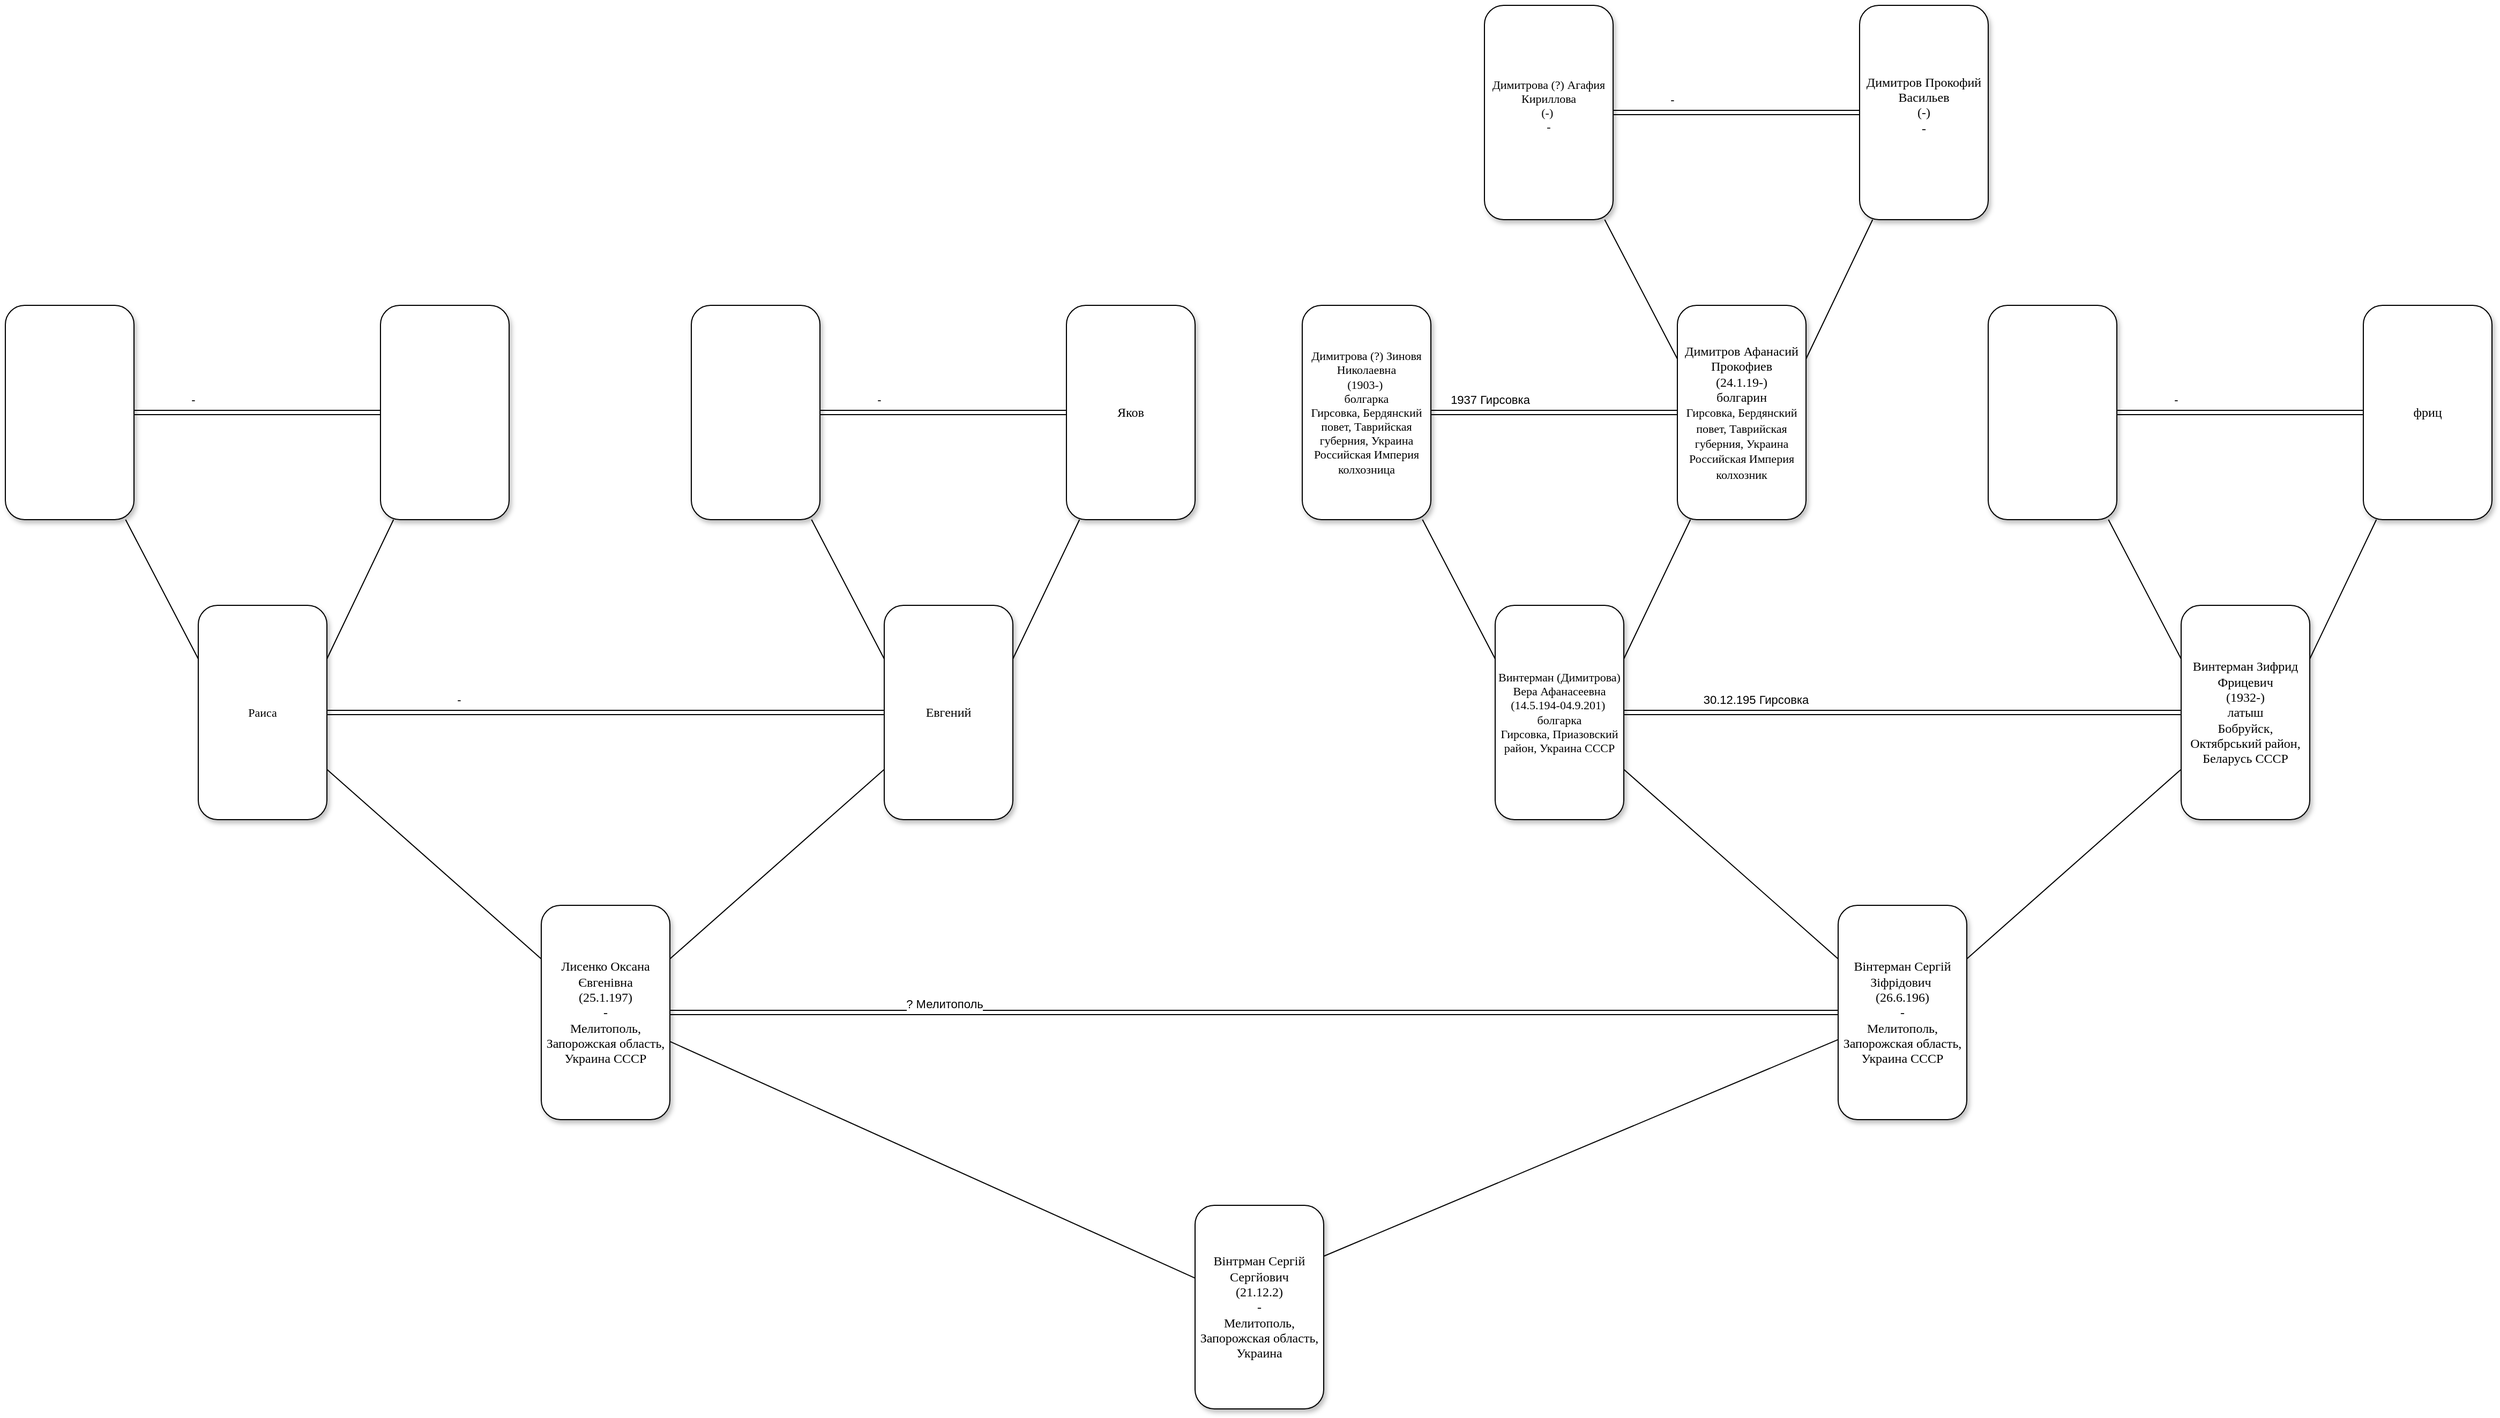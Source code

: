 <mxfile version="24.8.4">
  <diagram name="Page-1" id="10a91c8b-09ff-31b1-d368-03940ed4cc9e">
    <mxGraphModel dx="2976" dy="1792" grid="1" gridSize="10" guides="1" tooltips="1" connect="1" arrows="1" fold="1" page="1" pageScale="1" pageWidth="1100" pageHeight="850" background="none" math="0" shadow="0">
      <root>
        <mxCell id="0" />
        <mxCell id="1" parent="0" />
        <mxCell id="62893188c0fa7362-1" value="Вінтрман Сергій Сергйович&lt;div&gt;(21.12.2)&lt;/div&gt;&lt;div&gt;-&lt;/div&gt;&lt;div&gt;Мелитополь, Запорожская область, Украина&lt;/div&gt;" style="whiteSpace=wrap;html=1;rounded=1;shadow=1;labelBackgroundColor=none;strokeWidth=1;fontFamily=Verdana;fontSize=12;align=center;" parent="1" vertex="1">
          <mxGeometry x="190" y="690" width="120" height="190" as="geometry" />
        </mxCell>
        <mxCell id="62893188c0fa7362-2" value="Лисенко Оксана Євгенівна&lt;div&gt;(25.1.197)&lt;/div&gt;&lt;div&gt;-&lt;/div&gt;&lt;div&gt;Мелитополь, Запорожская область, Украина СССР&lt;/div&gt;" style="whiteSpace=wrap;html=1;rounded=1;shadow=1;labelBackgroundColor=none;strokeWidth=1;fontFamily=Verdana;fontSize=12;align=center;" parent="1" vertex="1">
          <mxGeometry x="-420" y="410" width="120" height="200" as="geometry" />
        </mxCell>
        <mxCell id="c7k48cxhKmRUR40ziaNG-1" style="edgeStyle=orthogonalEdgeStyle;rounded=0;orthogonalLoop=1;jettySize=auto;html=1;exitX=0;exitY=0.5;exitDx=0;exitDy=0;entryX=1;entryY=0.5;entryDx=0;entryDy=0;strokeColor=default;shape=link;" edge="1" parent="1" source="62893188c0fa7362-3" target="62893188c0fa7362-2">
          <mxGeometry relative="1" as="geometry" />
        </mxCell>
        <mxCell id="c7k48cxhKmRUR40ziaNG-17" value="? Мелитополь" style="edgeLabel;html=1;align=center;verticalAlign=middle;resizable=0;points=[];" vertex="1" connectable="0" parent="c7k48cxhKmRUR40ziaNG-1">
          <mxGeometry x="0.531" y="-8" relative="1" as="geometry">
            <mxPoint as="offset" />
          </mxGeometry>
        </mxCell>
        <mxCell id="62893188c0fa7362-3" value="&lt;span&gt;Вінтерман Сергій Зіфрідович&amp;nbsp;&lt;/span&gt;&lt;div&gt;(26.6.196)&lt;/div&gt;&lt;div&gt;-&lt;/div&gt;&lt;div&gt;Мелитополь, Запорожская область, Украина СССР&lt;/div&gt;" style="whiteSpace=wrap;html=1;rounded=1;shadow=1;labelBackgroundColor=none;strokeWidth=1;fontFamily=Verdana;fontSize=12;align=center;" parent="1" vertex="1">
          <mxGeometry x="790" y="410" width="120" height="200" as="geometry" />
        </mxCell>
        <mxCell id="62893188c0fa7362-4" value="" style="rounded=0;html=1;labelBackgroundColor=none;startArrow=none;startFill=0;startSize=5;endArrow=none;endFill=0;endSize=5;jettySize=auto;orthogonalLoop=1;strokeWidth=1;fontFamily=Verdana;fontSize=12;exitX=1;exitY=0.25;exitDx=0;exitDy=0;" parent="1" source="62893188c0fa7362-1" target="62893188c0fa7362-3" edge="1">
          <mxGeometry x="-0.3" y="13" relative="1" as="geometry">
            <mxPoint as="offset" />
          </mxGeometry>
        </mxCell>
        <mxCell id="62893188c0fa7362-5" value="" style="rounded=0;html=1;labelBackgroundColor=none;startArrow=none;startFill=0;startSize=5;endArrow=none;endFill=0;endSize=5;jettySize=auto;orthogonalLoop=1;strokeWidth=1;fontFamily=Verdana;fontSize=12" parent="1" source="62893188c0fa7362-1" target="62893188c0fa7362-2" edge="1">
          <mxGeometry x="-0.359" y="-11" relative="1" as="geometry">
            <mxPoint as="offset" />
          </mxGeometry>
        </mxCell>
        <mxCell id="c7k48cxhKmRUR40ziaNG-10" value="&lt;div style=&quot;font-size: 11px;&quot;&gt;&lt;font style=&quot;font-size: 11px;&quot;&gt;Винтерман (Димитрова) Вера Афанасеевна&lt;/font&gt;&lt;/div&gt;&lt;div style=&quot;font-size: 11px;&quot;&gt;&lt;font style=&quot;font-size: 11px;&quot;&gt;(14.5.194-04.9.201)&amp;nbsp;&lt;/font&gt;&lt;/div&gt;&lt;div style=&quot;font-size: 11px;&quot;&gt;&lt;font style=&quot;font-size: 11px;&quot;&gt;болгарка&lt;/font&gt;&lt;/div&gt;&lt;div style=&quot;font-size: 11px;&quot;&gt;&lt;font style=&quot;font-size: 11px;&quot;&gt;Гирсовка, Приазовский район, Украина СССР&lt;/font&gt;&lt;/div&gt;" style="whiteSpace=wrap;html=1;rounded=1;shadow=1;labelBackgroundColor=none;strokeWidth=1;fontFamily=Verdana;fontSize=12;align=center;" vertex="1" parent="1">
          <mxGeometry x="470" y="130" width="120" height="200" as="geometry" />
        </mxCell>
        <mxCell id="c7k48cxhKmRUR40ziaNG-11" style="edgeStyle=orthogonalEdgeStyle;rounded=0;orthogonalLoop=1;jettySize=auto;html=1;exitX=0;exitY=0.5;exitDx=0;exitDy=0;entryX=1;entryY=0.5;entryDx=0;entryDy=0;strokeColor=default;shape=link;" edge="1" parent="1" source="c7k48cxhKmRUR40ziaNG-12" target="c7k48cxhKmRUR40ziaNG-10">
          <mxGeometry relative="1" as="geometry" />
        </mxCell>
        <mxCell id="c7k48cxhKmRUR40ziaNG-16" value="30.12.195 Гирсовка" style="edgeLabel;html=1;align=center;verticalAlign=middle;resizable=0;points=[];" vertex="1" connectable="0" parent="c7k48cxhKmRUR40ziaNG-11">
          <mxGeometry x="0.526" y="-12" relative="1" as="geometry">
            <mxPoint as="offset" />
          </mxGeometry>
        </mxCell>
        <mxCell id="c7k48cxhKmRUR40ziaNG-12" value="Винтерман Зифрид Фрицевич&lt;div&gt;(1932-)&lt;/div&gt;&lt;div&gt;латыш&lt;/div&gt;&lt;div&gt;Бобруйск, Октябрський район, Беларусь СССР&lt;/div&gt;" style="whiteSpace=wrap;html=1;rounded=1;shadow=1;labelBackgroundColor=none;strokeWidth=1;fontFamily=Verdana;fontSize=12;align=center;" vertex="1" parent="1">
          <mxGeometry x="1110" y="130" width="120" height="200" as="geometry" />
        </mxCell>
        <mxCell id="c7k48cxhKmRUR40ziaNG-13" value="" style="rounded=0;html=1;labelBackgroundColor=none;startArrow=none;startFill=0;startSize=5;endArrow=none;endFill=0;endSize=5;jettySize=auto;orthogonalLoop=1;strokeWidth=1;fontFamily=Verdana;fontSize=12;exitX=1;exitY=0.25;exitDx=0;exitDy=0;" edge="1" parent="1" source="62893188c0fa7362-3" target="c7k48cxhKmRUR40ziaNG-12">
          <mxGeometry x="-0.3" y="13" relative="1" as="geometry">
            <mxPoint as="offset" />
            <mxPoint x="770" y="370" as="sourcePoint" />
          </mxGeometry>
        </mxCell>
        <mxCell id="c7k48cxhKmRUR40ziaNG-14" value="" style="rounded=0;html=1;labelBackgroundColor=none;startArrow=none;startFill=0;startSize=5;endArrow=none;endFill=0;endSize=5;jettySize=auto;orthogonalLoop=1;strokeWidth=1;fontFamily=Verdana;fontSize=12;exitX=0;exitY=0.25;exitDx=0;exitDy=0;" edge="1" parent="1" source="62893188c0fa7362-3" target="c7k48cxhKmRUR40ziaNG-10">
          <mxGeometry x="-0.359" y="-11" relative="1" as="geometry">
            <mxPoint as="offset" />
            <mxPoint x="665" y="390" as="sourcePoint" />
          </mxGeometry>
        </mxCell>
        <mxCell id="c7k48cxhKmRUR40ziaNG-19" value="&lt;div style=&quot;font-size: 11px;&quot;&gt;&lt;font style=&quot;font-size: 11px;&quot;&gt;Димитрова (?) Зиновя Николаевна&lt;/font&gt;&lt;/div&gt;&lt;div style=&quot;font-size: 11px;&quot;&gt;&lt;font style=&quot;font-size: 11px;&quot;&gt;(1903-)&amp;nbsp;&lt;/font&gt;&lt;/div&gt;&lt;div style=&quot;font-size: 11px;&quot;&gt;&lt;font style=&quot;font-size: 11px;&quot;&gt;болгарка&lt;/font&gt;&lt;/div&gt;&lt;div style=&quot;font-size: 11px;&quot;&gt;Гирсовка, Бердянский повет, Таврийская губерния, Украина Российская Империя&lt;/div&gt;&lt;div style=&quot;font-size: 11px;&quot;&gt;колхозница&lt;/div&gt;" style="whiteSpace=wrap;html=1;rounded=1;shadow=1;labelBackgroundColor=none;strokeWidth=1;fontFamily=Verdana;fontSize=12;align=center;" vertex="1" parent="1">
          <mxGeometry x="290" y="-150" width="120" height="200" as="geometry" />
        </mxCell>
        <mxCell id="c7k48cxhKmRUR40ziaNG-20" style="edgeStyle=orthogonalEdgeStyle;rounded=0;orthogonalLoop=1;jettySize=auto;html=1;exitX=0;exitY=0.5;exitDx=0;exitDy=0;entryX=1;entryY=0.5;entryDx=0;entryDy=0;strokeColor=default;shape=link;" edge="1" parent="1" source="c7k48cxhKmRUR40ziaNG-22" target="c7k48cxhKmRUR40ziaNG-19">
          <mxGeometry relative="1" as="geometry" />
        </mxCell>
        <mxCell id="c7k48cxhKmRUR40ziaNG-21" value="1937 Гирсовка" style="edgeLabel;html=1;align=center;verticalAlign=middle;resizable=0;points=[];" vertex="1" connectable="0" parent="c7k48cxhKmRUR40ziaNG-20">
          <mxGeometry x="0.526" y="-12" relative="1" as="geometry">
            <mxPoint as="offset" />
          </mxGeometry>
        </mxCell>
        <mxCell id="c7k48cxhKmRUR40ziaNG-22" value="Димитров Афанасий Прокофиев&lt;div&gt;(24.1.19-)&lt;/div&gt;&lt;div&gt;болгарин&lt;/div&gt;&lt;div&gt;&lt;span style=&quot;font-size: 11px;&quot;&gt;Гирсовка, Бердянский повет, Таврийская губерния, Украина Российская Империя&lt;/span&gt;&lt;/div&gt;&lt;div&gt;&lt;span style=&quot;font-size: 11px;&quot;&gt;колхозник&lt;/span&gt;&lt;/div&gt;" style="whiteSpace=wrap;html=1;rounded=1;shadow=1;labelBackgroundColor=none;strokeWidth=1;fontFamily=Verdana;fontSize=12;align=center;" vertex="1" parent="1">
          <mxGeometry x="640" y="-150" width="120" height="200" as="geometry" />
        </mxCell>
        <mxCell id="c7k48cxhKmRUR40ziaNG-23" value="" style="rounded=0;html=1;labelBackgroundColor=none;startArrow=none;startFill=0;startSize=5;endArrow=none;endFill=0;endSize=5;jettySize=auto;orthogonalLoop=1;strokeWidth=1;fontFamily=Verdana;fontSize=12;exitX=1;exitY=0.25;exitDx=0;exitDy=0;" edge="1" parent="1" source="c7k48cxhKmRUR40ziaNG-10" target="c7k48cxhKmRUR40ziaNG-22">
          <mxGeometry x="-0.3" y="13" relative="1" as="geometry">
            <mxPoint as="offset" />
            <mxPoint x="640" y="150" as="sourcePoint" />
          </mxGeometry>
        </mxCell>
        <mxCell id="c7k48cxhKmRUR40ziaNG-24" value="" style="rounded=0;html=1;labelBackgroundColor=none;startArrow=none;startFill=0;startSize=5;endArrow=none;endFill=0;endSize=5;jettySize=auto;orthogonalLoop=1;strokeWidth=1;fontFamily=Verdana;fontSize=12;exitX=0;exitY=0.25;exitDx=0;exitDy=0;" edge="1" parent="1" source="c7k48cxhKmRUR40ziaNG-10" target="c7k48cxhKmRUR40ziaNG-19">
          <mxGeometry x="-0.359" y="-11" relative="1" as="geometry">
            <mxPoint as="offset" />
            <mxPoint x="440" y="170" as="sourcePoint" />
          </mxGeometry>
        </mxCell>
        <mxCell id="c7k48cxhKmRUR40ziaNG-26" value="&lt;div style=&quot;font-size: 11px;&quot;&gt;&lt;font style=&quot;font-size: 11px;&quot;&gt;Димитрова (?) Агафия Кириллова&lt;/font&gt;&lt;/div&gt;&lt;div style=&quot;font-size: 11px;&quot;&gt;&lt;font style=&quot;font-size: 11px;&quot;&gt;(-)&amp;nbsp;&lt;/font&gt;&lt;/div&gt;&lt;div style=&quot;font-size: 11px;&quot;&gt;-&lt;/div&gt;&lt;div style=&quot;font-size: 11px;&quot;&gt;&lt;br&gt;&lt;/div&gt;" style="whiteSpace=wrap;html=1;rounded=1;shadow=1;labelBackgroundColor=none;strokeWidth=1;fontFamily=Verdana;fontSize=12;align=center;" vertex="1" parent="1">
          <mxGeometry x="460" y="-430" width="120" height="200" as="geometry" />
        </mxCell>
        <mxCell id="c7k48cxhKmRUR40ziaNG-27" style="edgeStyle=orthogonalEdgeStyle;rounded=0;orthogonalLoop=1;jettySize=auto;html=1;exitX=0;exitY=0.5;exitDx=0;exitDy=0;entryX=1;entryY=0.5;entryDx=0;entryDy=0;strokeColor=default;shape=link;" edge="1" parent="1" source="c7k48cxhKmRUR40ziaNG-29" target="c7k48cxhKmRUR40ziaNG-26">
          <mxGeometry relative="1" as="geometry" />
        </mxCell>
        <mxCell id="c7k48cxhKmRUR40ziaNG-28" value="-" style="edgeLabel;html=1;align=center;verticalAlign=middle;resizable=0;points=[];" vertex="1" connectable="0" parent="c7k48cxhKmRUR40ziaNG-27">
          <mxGeometry x="0.526" y="-12" relative="1" as="geometry">
            <mxPoint as="offset" />
          </mxGeometry>
        </mxCell>
        <mxCell id="c7k48cxhKmRUR40ziaNG-29" value="Димитров Прокофий Васильев&lt;div&gt;(-)&lt;/div&gt;&lt;div&gt;-&lt;/div&gt;&lt;div&gt;&lt;br&gt;&lt;/div&gt;" style="whiteSpace=wrap;html=1;rounded=1;shadow=1;labelBackgroundColor=none;strokeWidth=1;fontFamily=Verdana;fontSize=12;align=center;" vertex="1" parent="1">
          <mxGeometry x="810" y="-430" width="120" height="200" as="geometry" />
        </mxCell>
        <mxCell id="c7k48cxhKmRUR40ziaNG-30" value="" style="rounded=0;html=1;labelBackgroundColor=none;startArrow=none;startFill=0;startSize=5;endArrow=none;endFill=0;endSize=5;jettySize=auto;orthogonalLoop=1;strokeWidth=1;fontFamily=Verdana;fontSize=12;exitX=1;exitY=0.25;exitDx=0;exitDy=0;" edge="1" parent="1" source="c7k48cxhKmRUR40ziaNG-22" target="c7k48cxhKmRUR40ziaNG-29">
          <mxGeometry x="-0.3" y="13" relative="1" as="geometry">
            <mxPoint as="offset" />
            <mxPoint x="780" y="-110" as="sourcePoint" />
          </mxGeometry>
        </mxCell>
        <mxCell id="c7k48cxhKmRUR40ziaNG-31" value="" style="rounded=0;html=1;labelBackgroundColor=none;startArrow=none;startFill=0;startSize=5;endArrow=none;endFill=0;endSize=5;jettySize=auto;orthogonalLoop=1;strokeWidth=1;fontFamily=Verdana;fontSize=12;exitX=0;exitY=0.25;exitDx=0;exitDy=0;" edge="1" parent="1" source="c7k48cxhKmRUR40ziaNG-22" target="c7k48cxhKmRUR40ziaNG-26">
          <mxGeometry x="-0.359" y="-11" relative="1" as="geometry">
            <mxPoint as="offset" />
            <mxPoint x="620" y="-110" as="sourcePoint" />
          </mxGeometry>
        </mxCell>
        <mxCell id="c7k48cxhKmRUR40ziaNG-33" value="&lt;div style=&quot;font-size: 11px;&quot;&gt;&lt;br&gt;&lt;/div&gt;" style="whiteSpace=wrap;html=1;rounded=1;shadow=1;labelBackgroundColor=none;strokeWidth=1;fontFamily=Verdana;fontSize=12;align=center;" vertex="1" parent="1">
          <mxGeometry x="930" y="-150" width="120" height="200" as="geometry" />
        </mxCell>
        <mxCell id="c7k48cxhKmRUR40ziaNG-34" style="edgeStyle=orthogonalEdgeStyle;rounded=0;orthogonalLoop=1;jettySize=auto;html=1;exitX=0;exitY=0.5;exitDx=0;exitDy=0;entryX=1;entryY=0.5;entryDx=0;entryDy=0;strokeColor=default;shape=link;" edge="1" parent="1" source="c7k48cxhKmRUR40ziaNG-36" target="c7k48cxhKmRUR40ziaNG-33">
          <mxGeometry relative="1" as="geometry" />
        </mxCell>
        <mxCell id="c7k48cxhKmRUR40ziaNG-35" value="-" style="edgeLabel;html=1;align=center;verticalAlign=middle;resizable=0;points=[];" vertex="1" connectable="0" parent="c7k48cxhKmRUR40ziaNG-34">
          <mxGeometry x="0.526" y="-12" relative="1" as="geometry">
            <mxPoint as="offset" />
          </mxGeometry>
        </mxCell>
        <mxCell id="c7k48cxhKmRUR40ziaNG-36" value="фриц" style="whiteSpace=wrap;html=1;rounded=1;shadow=1;labelBackgroundColor=none;strokeWidth=1;fontFamily=Verdana;fontSize=12;align=center;" vertex="1" parent="1">
          <mxGeometry x="1280" y="-150" width="120" height="200" as="geometry" />
        </mxCell>
        <mxCell id="c7k48cxhKmRUR40ziaNG-37" value="" style="rounded=0;html=1;labelBackgroundColor=none;startArrow=none;startFill=0;startSize=5;endArrow=none;endFill=0;endSize=5;jettySize=auto;orthogonalLoop=1;strokeWidth=1;fontFamily=Verdana;fontSize=12;exitX=1;exitY=0.25;exitDx=0;exitDy=0;" edge="1" parent="1" source="c7k48cxhKmRUR40ziaNG-12" target="c7k48cxhKmRUR40ziaNG-36">
          <mxGeometry x="-0.3" y="13" relative="1" as="geometry">
            <mxPoint as="offset" />
            <mxPoint x="1290" y="170" as="sourcePoint" />
          </mxGeometry>
        </mxCell>
        <mxCell id="c7k48cxhKmRUR40ziaNG-38" value="" style="rounded=0;html=1;labelBackgroundColor=none;startArrow=none;startFill=0;startSize=5;endArrow=none;endFill=0;endSize=5;jettySize=auto;orthogonalLoop=1;strokeWidth=1;fontFamily=Verdana;fontSize=12;exitX=0;exitY=0.25;exitDx=0;exitDy=0;" edge="1" parent="1" source="c7k48cxhKmRUR40ziaNG-12" target="c7k48cxhKmRUR40ziaNG-33">
          <mxGeometry x="-0.359" y="-11" relative="1" as="geometry">
            <mxPoint as="offset" />
            <mxPoint x="1060" y="170" as="sourcePoint" />
          </mxGeometry>
        </mxCell>
        <mxCell id="c7k48cxhKmRUR40ziaNG-40" value="&lt;div style=&quot;font-size: 11px;&quot;&gt;Раиса&lt;/div&gt;" style="whiteSpace=wrap;html=1;rounded=1;shadow=1;labelBackgroundColor=none;strokeWidth=1;fontFamily=Verdana;fontSize=12;align=center;" vertex="1" parent="1">
          <mxGeometry x="-740" y="130" width="120" height="200" as="geometry" />
        </mxCell>
        <mxCell id="c7k48cxhKmRUR40ziaNG-41" style="edgeStyle=orthogonalEdgeStyle;rounded=0;orthogonalLoop=1;jettySize=auto;html=1;exitX=0;exitY=0.5;exitDx=0;exitDy=0;entryX=1;entryY=0.5;entryDx=0;entryDy=0;strokeColor=default;shape=link;" edge="1" parent="1" source="c7k48cxhKmRUR40ziaNG-43" target="c7k48cxhKmRUR40ziaNG-40">
          <mxGeometry relative="1" as="geometry" />
        </mxCell>
        <mxCell id="c7k48cxhKmRUR40ziaNG-42" value="-" style="edgeLabel;html=1;align=center;verticalAlign=middle;resizable=0;points=[];" vertex="1" connectable="0" parent="c7k48cxhKmRUR40ziaNG-41">
          <mxGeometry x="0.526" y="-12" relative="1" as="geometry">
            <mxPoint as="offset" />
          </mxGeometry>
        </mxCell>
        <mxCell id="c7k48cxhKmRUR40ziaNG-43" value="Евгений" style="whiteSpace=wrap;html=1;rounded=1;shadow=1;labelBackgroundColor=none;strokeWidth=1;fontFamily=Verdana;fontSize=12;align=center;" vertex="1" parent="1">
          <mxGeometry x="-100" y="130" width="120" height="200" as="geometry" />
        </mxCell>
        <mxCell id="c7k48cxhKmRUR40ziaNG-44" value="" style="rounded=0;html=1;labelBackgroundColor=none;startArrow=none;startFill=0;startSize=5;endArrow=none;endFill=0;endSize=5;jettySize=auto;orthogonalLoop=1;strokeWidth=1;fontFamily=Verdana;fontSize=12;exitX=1;exitY=0.25;exitDx=0;exitDy=0;" edge="1" parent="1" source="62893188c0fa7362-2" target="c7k48cxhKmRUR40ziaNG-43">
          <mxGeometry x="-0.3" y="13" relative="1" as="geometry">
            <mxPoint as="offset" />
            <mxPoint x="170" y="420" as="sourcePoint" />
          </mxGeometry>
        </mxCell>
        <mxCell id="c7k48cxhKmRUR40ziaNG-45" value="" style="rounded=0;html=1;labelBackgroundColor=none;startArrow=none;startFill=0;startSize=5;endArrow=none;endFill=0;endSize=5;jettySize=auto;orthogonalLoop=1;strokeWidth=1;fontFamily=Verdana;fontSize=12;exitX=0;exitY=0.25;exitDx=0;exitDy=0;" edge="1" parent="1" source="62893188c0fa7362-2" target="c7k48cxhKmRUR40ziaNG-40">
          <mxGeometry x="-0.359" y="-11" relative="1" as="geometry">
            <mxPoint as="offset" />
            <mxPoint x="-30" y="460" as="sourcePoint" />
          </mxGeometry>
        </mxCell>
        <mxCell id="c7k48cxhKmRUR40ziaNG-47" value="&lt;div style=&quot;font-size: 11px;&quot;&gt;&lt;br&gt;&lt;/div&gt;" style="whiteSpace=wrap;html=1;rounded=1;shadow=1;labelBackgroundColor=none;strokeWidth=1;fontFamily=Verdana;fontSize=12;align=center;" vertex="1" parent="1">
          <mxGeometry x="-280" y="-150" width="120" height="200" as="geometry" />
        </mxCell>
        <mxCell id="c7k48cxhKmRUR40ziaNG-48" style="edgeStyle=orthogonalEdgeStyle;rounded=0;orthogonalLoop=1;jettySize=auto;html=1;exitX=0;exitY=0.5;exitDx=0;exitDy=0;entryX=1;entryY=0.5;entryDx=0;entryDy=0;strokeColor=default;shape=link;" edge="1" parent="1" source="c7k48cxhKmRUR40ziaNG-50" target="c7k48cxhKmRUR40ziaNG-47">
          <mxGeometry relative="1" as="geometry" />
        </mxCell>
        <mxCell id="c7k48cxhKmRUR40ziaNG-49" value="-" style="edgeLabel;html=1;align=center;verticalAlign=middle;resizable=0;points=[];" vertex="1" connectable="0" parent="c7k48cxhKmRUR40ziaNG-48">
          <mxGeometry x="0.526" y="-12" relative="1" as="geometry">
            <mxPoint as="offset" />
          </mxGeometry>
        </mxCell>
        <mxCell id="c7k48cxhKmRUR40ziaNG-50" value="Яков" style="whiteSpace=wrap;html=1;rounded=1;shadow=1;labelBackgroundColor=none;strokeWidth=1;fontFamily=Verdana;fontSize=12;align=center;" vertex="1" parent="1">
          <mxGeometry x="70" y="-150" width="120" height="200" as="geometry" />
        </mxCell>
        <mxCell id="c7k48cxhKmRUR40ziaNG-51" value="" style="rounded=0;html=1;labelBackgroundColor=none;startArrow=none;startFill=0;startSize=5;endArrow=none;endFill=0;endSize=5;jettySize=auto;orthogonalLoop=1;strokeWidth=1;fontFamily=Verdana;fontSize=12;exitX=1;exitY=0.25;exitDx=0;exitDy=0;" edge="1" parent="1" target="c7k48cxhKmRUR40ziaNG-50" source="c7k48cxhKmRUR40ziaNG-43">
          <mxGeometry x="-0.3" y="13" relative="1" as="geometry">
            <mxPoint as="offset" />
            <mxPoint x="50" y="180" as="sourcePoint" />
          </mxGeometry>
        </mxCell>
        <mxCell id="c7k48cxhKmRUR40ziaNG-52" value="" style="rounded=0;html=1;labelBackgroundColor=none;startArrow=none;startFill=0;startSize=5;endArrow=none;endFill=0;endSize=5;jettySize=auto;orthogonalLoop=1;strokeWidth=1;fontFamily=Verdana;fontSize=12;exitX=0;exitY=0.25;exitDx=0;exitDy=0;" edge="1" parent="1" target="c7k48cxhKmRUR40ziaNG-47" source="c7k48cxhKmRUR40ziaNG-43">
          <mxGeometry x="-0.359" y="-11" relative="1" as="geometry">
            <mxPoint as="offset" />
            <mxPoint x="-130" y="180" as="sourcePoint" />
          </mxGeometry>
        </mxCell>
        <mxCell id="c7k48cxhKmRUR40ziaNG-61" value="&lt;div style=&quot;font-size: 11px;&quot;&gt;&lt;br&gt;&lt;/div&gt;" style="whiteSpace=wrap;html=1;rounded=1;shadow=1;labelBackgroundColor=none;strokeWidth=1;fontFamily=Verdana;fontSize=12;align=center;" vertex="1" parent="1">
          <mxGeometry x="-920" y="-150" width="120" height="200" as="geometry" />
        </mxCell>
        <mxCell id="c7k48cxhKmRUR40ziaNG-62" style="edgeStyle=orthogonalEdgeStyle;rounded=0;orthogonalLoop=1;jettySize=auto;html=1;exitX=0;exitY=0.5;exitDx=0;exitDy=0;entryX=1;entryY=0.5;entryDx=0;entryDy=0;strokeColor=default;shape=link;" edge="1" parent="1" source="c7k48cxhKmRUR40ziaNG-64" target="c7k48cxhKmRUR40ziaNG-61">
          <mxGeometry relative="1" as="geometry" />
        </mxCell>
        <mxCell id="c7k48cxhKmRUR40ziaNG-63" value="-" style="edgeLabel;html=1;align=center;verticalAlign=middle;resizable=0;points=[];" vertex="1" connectable="0" parent="c7k48cxhKmRUR40ziaNG-62">
          <mxGeometry x="0.526" y="-12" relative="1" as="geometry">
            <mxPoint as="offset" />
          </mxGeometry>
        </mxCell>
        <mxCell id="c7k48cxhKmRUR40ziaNG-64" value="" style="whiteSpace=wrap;html=1;rounded=1;shadow=1;labelBackgroundColor=none;strokeWidth=1;fontFamily=Verdana;fontSize=12;align=center;" vertex="1" parent="1">
          <mxGeometry x="-570" y="-150" width="120" height="200" as="geometry" />
        </mxCell>
        <mxCell id="c7k48cxhKmRUR40ziaNG-65" value="" style="rounded=0;html=1;labelBackgroundColor=none;startArrow=none;startFill=0;startSize=5;endArrow=none;endFill=0;endSize=5;jettySize=auto;orthogonalLoop=1;strokeWidth=1;fontFamily=Verdana;fontSize=12;exitX=1;exitY=0.25;exitDx=0;exitDy=0;" edge="1" parent="1" source="c7k48cxhKmRUR40ziaNG-40" target="c7k48cxhKmRUR40ziaNG-64">
          <mxGeometry x="-0.3" y="13" relative="1" as="geometry">
            <mxPoint as="offset" />
            <mxPoint x="-600" y="180" as="sourcePoint" />
          </mxGeometry>
        </mxCell>
        <mxCell id="c7k48cxhKmRUR40ziaNG-66" value="" style="rounded=0;html=1;labelBackgroundColor=none;startArrow=none;startFill=0;startSize=5;endArrow=none;endFill=0;endSize=5;jettySize=auto;orthogonalLoop=1;strokeWidth=1;fontFamily=Verdana;fontSize=12;exitX=0;exitY=0.25;exitDx=0;exitDy=0;" edge="1" parent="1" source="c7k48cxhKmRUR40ziaNG-40" target="c7k48cxhKmRUR40ziaNG-61">
          <mxGeometry x="-0.359" y="-11" relative="1" as="geometry">
            <mxPoint as="offset" />
            <mxPoint x="-760" y="180" as="sourcePoint" />
          </mxGeometry>
        </mxCell>
      </root>
    </mxGraphModel>
  </diagram>
</mxfile>
